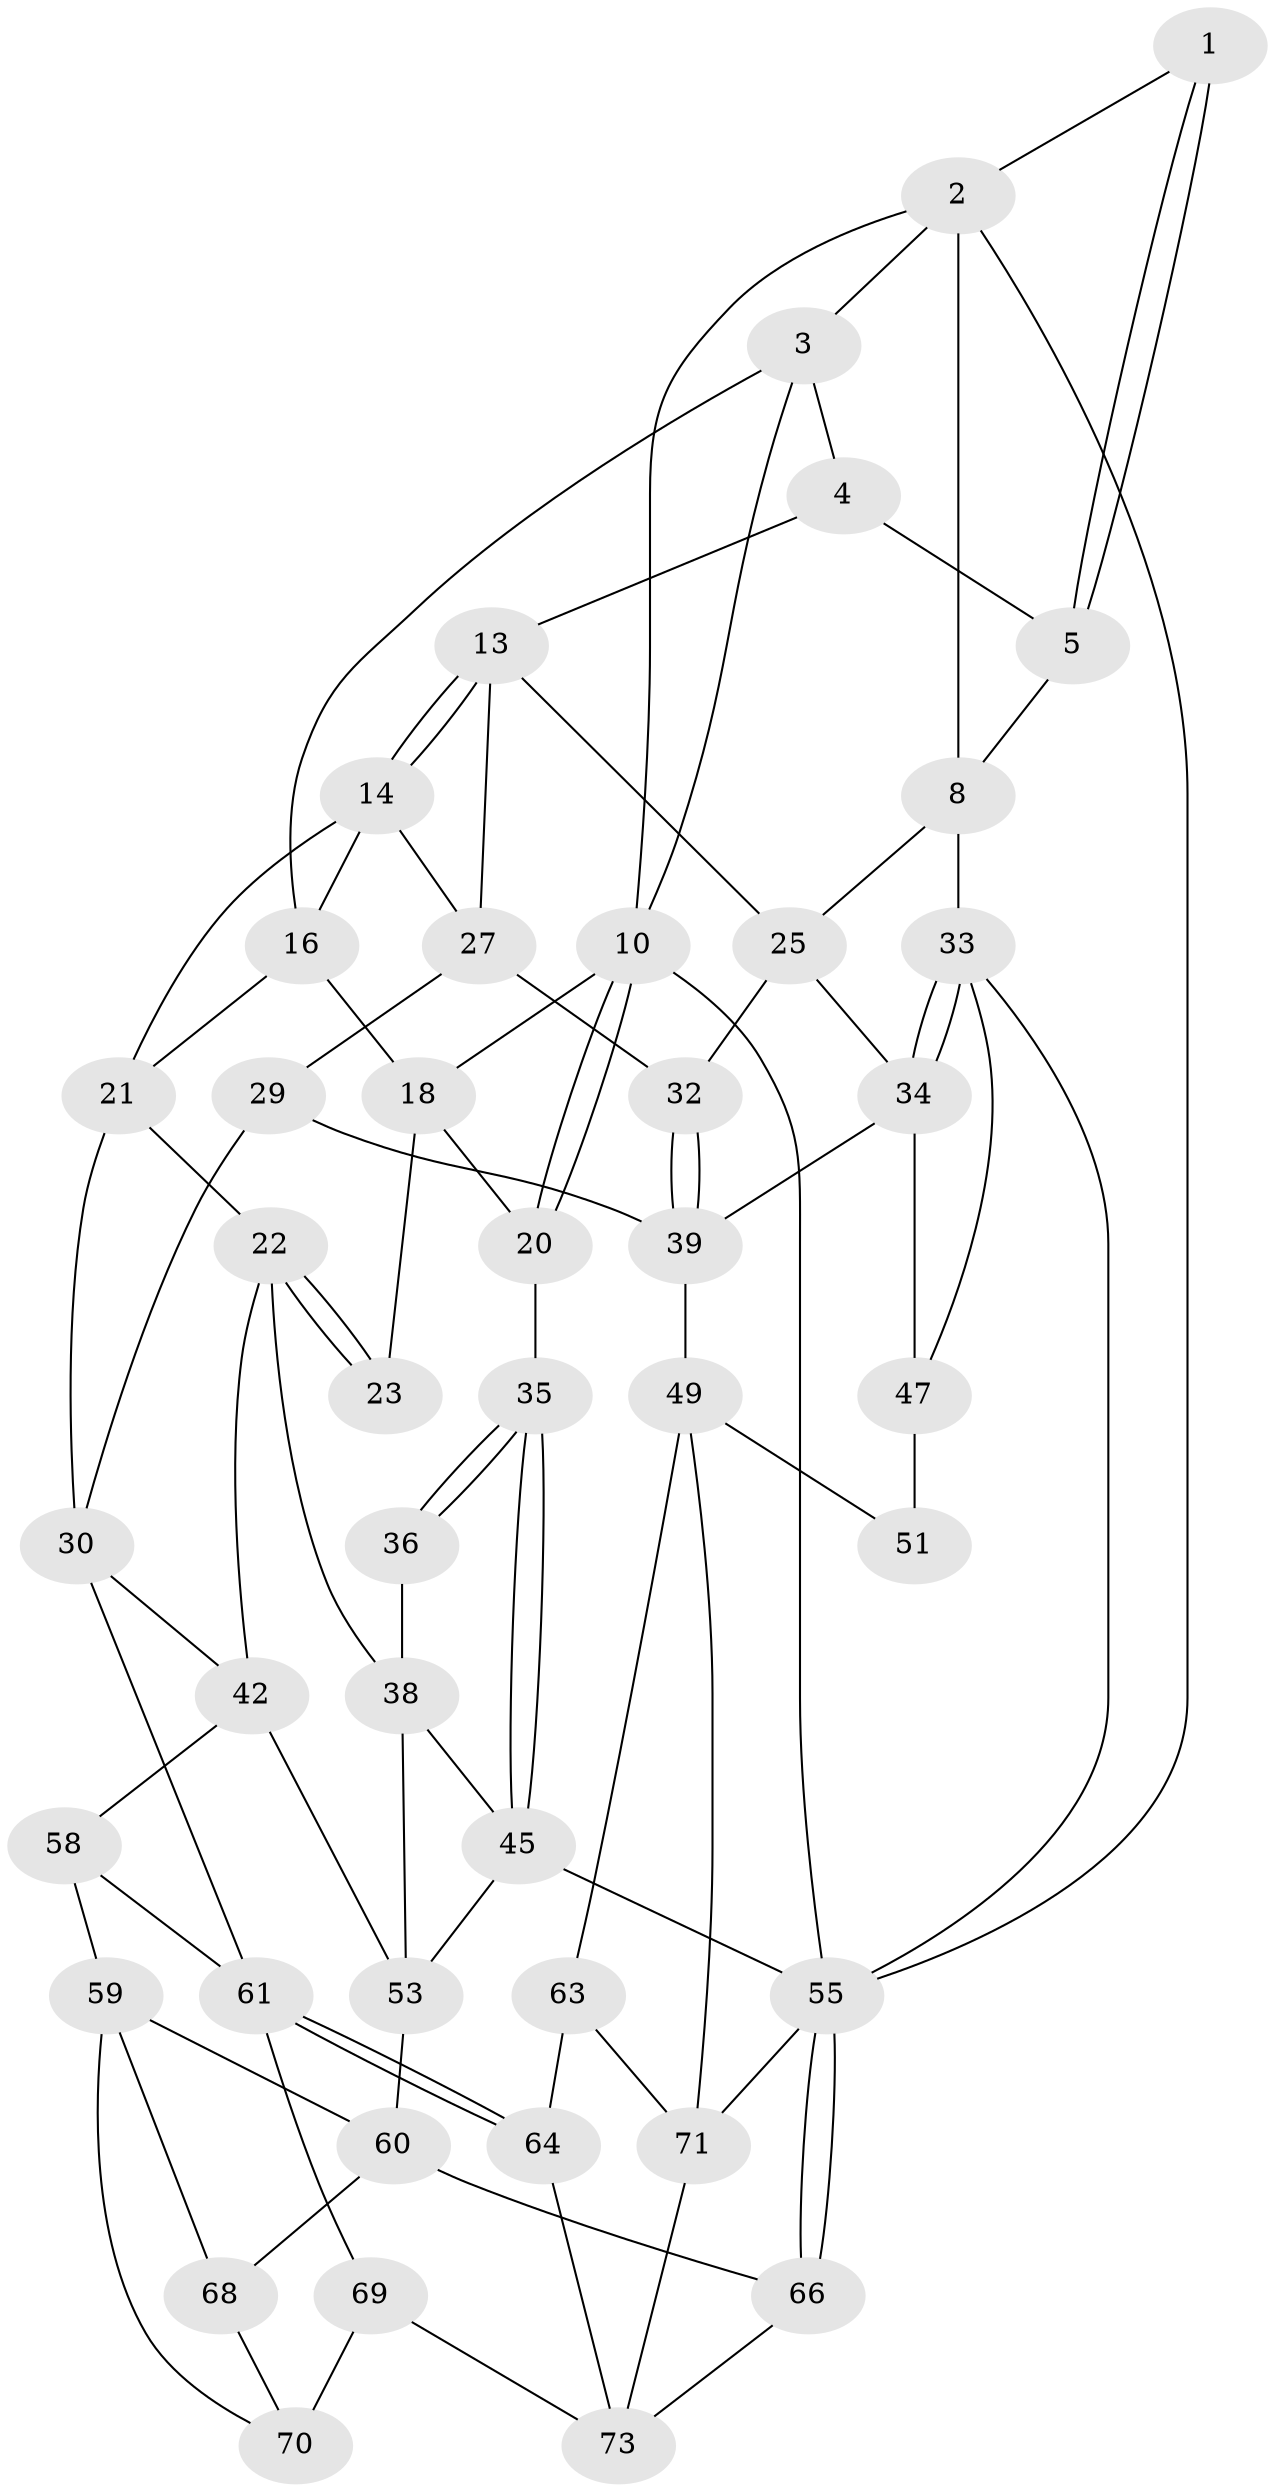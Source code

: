 // original degree distribution, {3: 0.038461538461538464, 4: 0.2948717948717949, 5: 0.3717948717948718, 6: 0.2948717948717949}
// Generated by graph-tools (version 1.1) at 2025/42/03/06/25 10:42:32]
// undirected, 45 vertices, 91 edges
graph export_dot {
graph [start="1"]
  node [color=gray90,style=filled];
  1 [pos="+0.8925172559549419+0.07530266006347114"];
  2 [pos="+1+0",super="+7"];
  3 [pos="+0.5443192358217794+0",super="+12"];
  4 [pos="+0.6569462545079531+0.0047772799141910975",super="+6"];
  5 [pos="+0.8763575466560811+0.16315168448900397"];
  8 [pos="+1+0.11920969782516422",super="+9"];
  10 [pos="+0+0",super="+11"];
  13 [pos="+0.786796046747425+0.21188079310637375",super="+26"];
  14 [pos="+0.6339314691324535+0.28455620170625595",super="+15"];
  16 [pos="+0.4902030531240182+0.020620454801897812",super="+17"];
  18 [pos="+0.17111947692724547+0.12866370771606184",super="+19"];
  20 [pos="+0+0.22175048693677427"];
  21 [pos="+0.3610274455003757+0.1337556820729823",super="+24"];
  22 [pos="+0.2636115883587931+0.3447223043008303",super="+37"];
  23 [pos="+0.22977425931858994+0.32037825948819015"];
  25 [pos="+0.9344205505971135+0.3423696255711558",super="+31"];
  27 [pos="+0.7855960695053292+0.37618761909633214",super="+28"];
  29 [pos="+0.6884890139275357+0.48879280800587976"];
  30 [pos="+0.39257030554858674+0.48338300260128597",super="+41"];
  32 [pos="+0.890150721818774+0.3962981543114454"];
  33 [pos="+1+0.4075331943417016",super="+46"];
  34 [pos="+0.9839112529741316+0.40632035678014833",super="+43"];
  35 [pos="+0+0.273098629584309"];
  36 [pos="+0.10292270514883656+0.36593011839526784"];
  38 [pos="+0.13340834847625574+0.4494823219992311",super="+44"];
  39 [pos="+0.808789732466934+0.5096421272661633",super="+40"];
  42 [pos="+0.3703765180493955+0.4834939501397544",super="+52"];
  45 [pos="+0+0.43160055915132983",super="+54"];
  47 [pos="+0.9895030401561559+0.6468455110295624",super="+48"];
  49 [pos="+0.7677294026398791+0.6763868963153337",super="+50"];
  51 [pos="+0.8255796263639243+0.6624121098917217"];
  53 [pos="+0.1033600768650468+0.5526826426146034",super="+56"];
  55 [pos="+0+1",super="+57"];
  58 [pos="+0.20074165726592968+0.6364860959805823"];
  59 [pos="+0.14069428492462105+0.6984335769454583",super="+67"];
  60 [pos="+0.12680580397192542+0.6941921985059648",super="+65"];
  61 [pos="+0.45289416810393357+0.7464780906261608",super="+62"];
  63 [pos="+0.7178442392644644+0.6954636239236041",super="+77"];
  64 [pos="+0.4608610096328084+0.7595835131751021",super="+72"];
  66 [pos="+0+1"];
  68 [pos="+0.05153481535763548+1"];
  69 [pos="+0.2037348600459705+0.7550373055255448",super="+74"];
  70 [pos="+0.1903797972621795+0.7562280220938675",super="+75"];
  71 [pos="+1+1",super="+76"];
  73 [pos="+0.34388552387065247+0.8681004926447478",super="+78"];
  1 -- 2;
  1 -- 5;
  1 -- 5;
  2 -- 3;
  2 -- 8;
  2 -- 10;
  2 -- 55;
  3 -- 4;
  3 -- 16;
  3 -- 10;
  4 -- 13;
  4 -- 5;
  5 -- 8;
  8 -- 33;
  8 -- 25;
  10 -- 20;
  10 -- 20;
  10 -- 55;
  10 -- 18;
  13 -- 14;
  13 -- 14;
  13 -- 25;
  13 -- 27;
  14 -- 16;
  14 -- 21;
  14 -- 27;
  16 -- 18;
  16 -- 21;
  18 -- 20;
  18 -- 23;
  20 -- 35;
  21 -- 22;
  21 -- 30;
  22 -- 23;
  22 -- 23;
  22 -- 38;
  22 -- 42;
  25 -- 32;
  25 -- 34;
  27 -- 32;
  27 -- 29;
  29 -- 30;
  29 -- 39;
  30 -- 42;
  30 -- 61;
  32 -- 39;
  32 -- 39;
  33 -- 34;
  33 -- 34;
  33 -- 47;
  33 -- 55;
  34 -- 47;
  34 -- 39;
  35 -- 36;
  35 -- 36;
  35 -- 45;
  35 -- 45;
  36 -- 38;
  38 -- 45;
  38 -- 53;
  39 -- 49;
  42 -- 58;
  42 -- 53;
  45 -- 53;
  45 -- 55;
  47 -- 51 [weight=2];
  49 -- 63;
  49 -- 51;
  49 -- 71;
  53 -- 60;
  55 -- 66;
  55 -- 66;
  55 -- 71;
  58 -- 59;
  58 -- 61;
  59 -- 60;
  59 -- 68;
  59 -- 70;
  60 -- 66;
  60 -- 68;
  61 -- 64;
  61 -- 64;
  61 -- 69;
  63 -- 64 [weight=2];
  63 -- 71;
  64 -- 73;
  66 -- 73;
  68 -- 70;
  69 -- 70 [weight=2];
  69 -- 73;
  71 -- 73;
}
